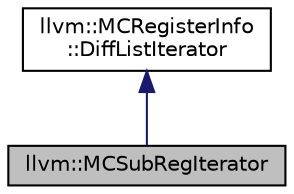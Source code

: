 digraph "llvm::MCSubRegIterator"
{
 // LATEX_PDF_SIZE
  bgcolor="transparent";
  edge [fontname="Helvetica",fontsize="10",labelfontname="Helvetica",labelfontsize="10"];
  node [fontname="Helvetica",fontsize="10",shape="box"];
  Node1 [label="llvm::MCSubRegIterator",height=0.2,width=0.4,color="black", fillcolor="grey75", style="filled", fontcolor="black",tooltip="MCSubRegIterator enumerates all sub-registers of Reg."];
  Node2 -> Node1 [dir="back",color="midnightblue",fontsize="10",style="solid",fontname="Helvetica"];
  Node2 [label="llvm::MCRegisterInfo\l::DiffListIterator",height=0.2,width=0.4,color="black",URL="$classllvm_1_1MCRegisterInfo_1_1DiffListIterator.html",tooltip="DiffListIterator - Base iterator class that can traverse the differentially encoded register and regu..."];
}
